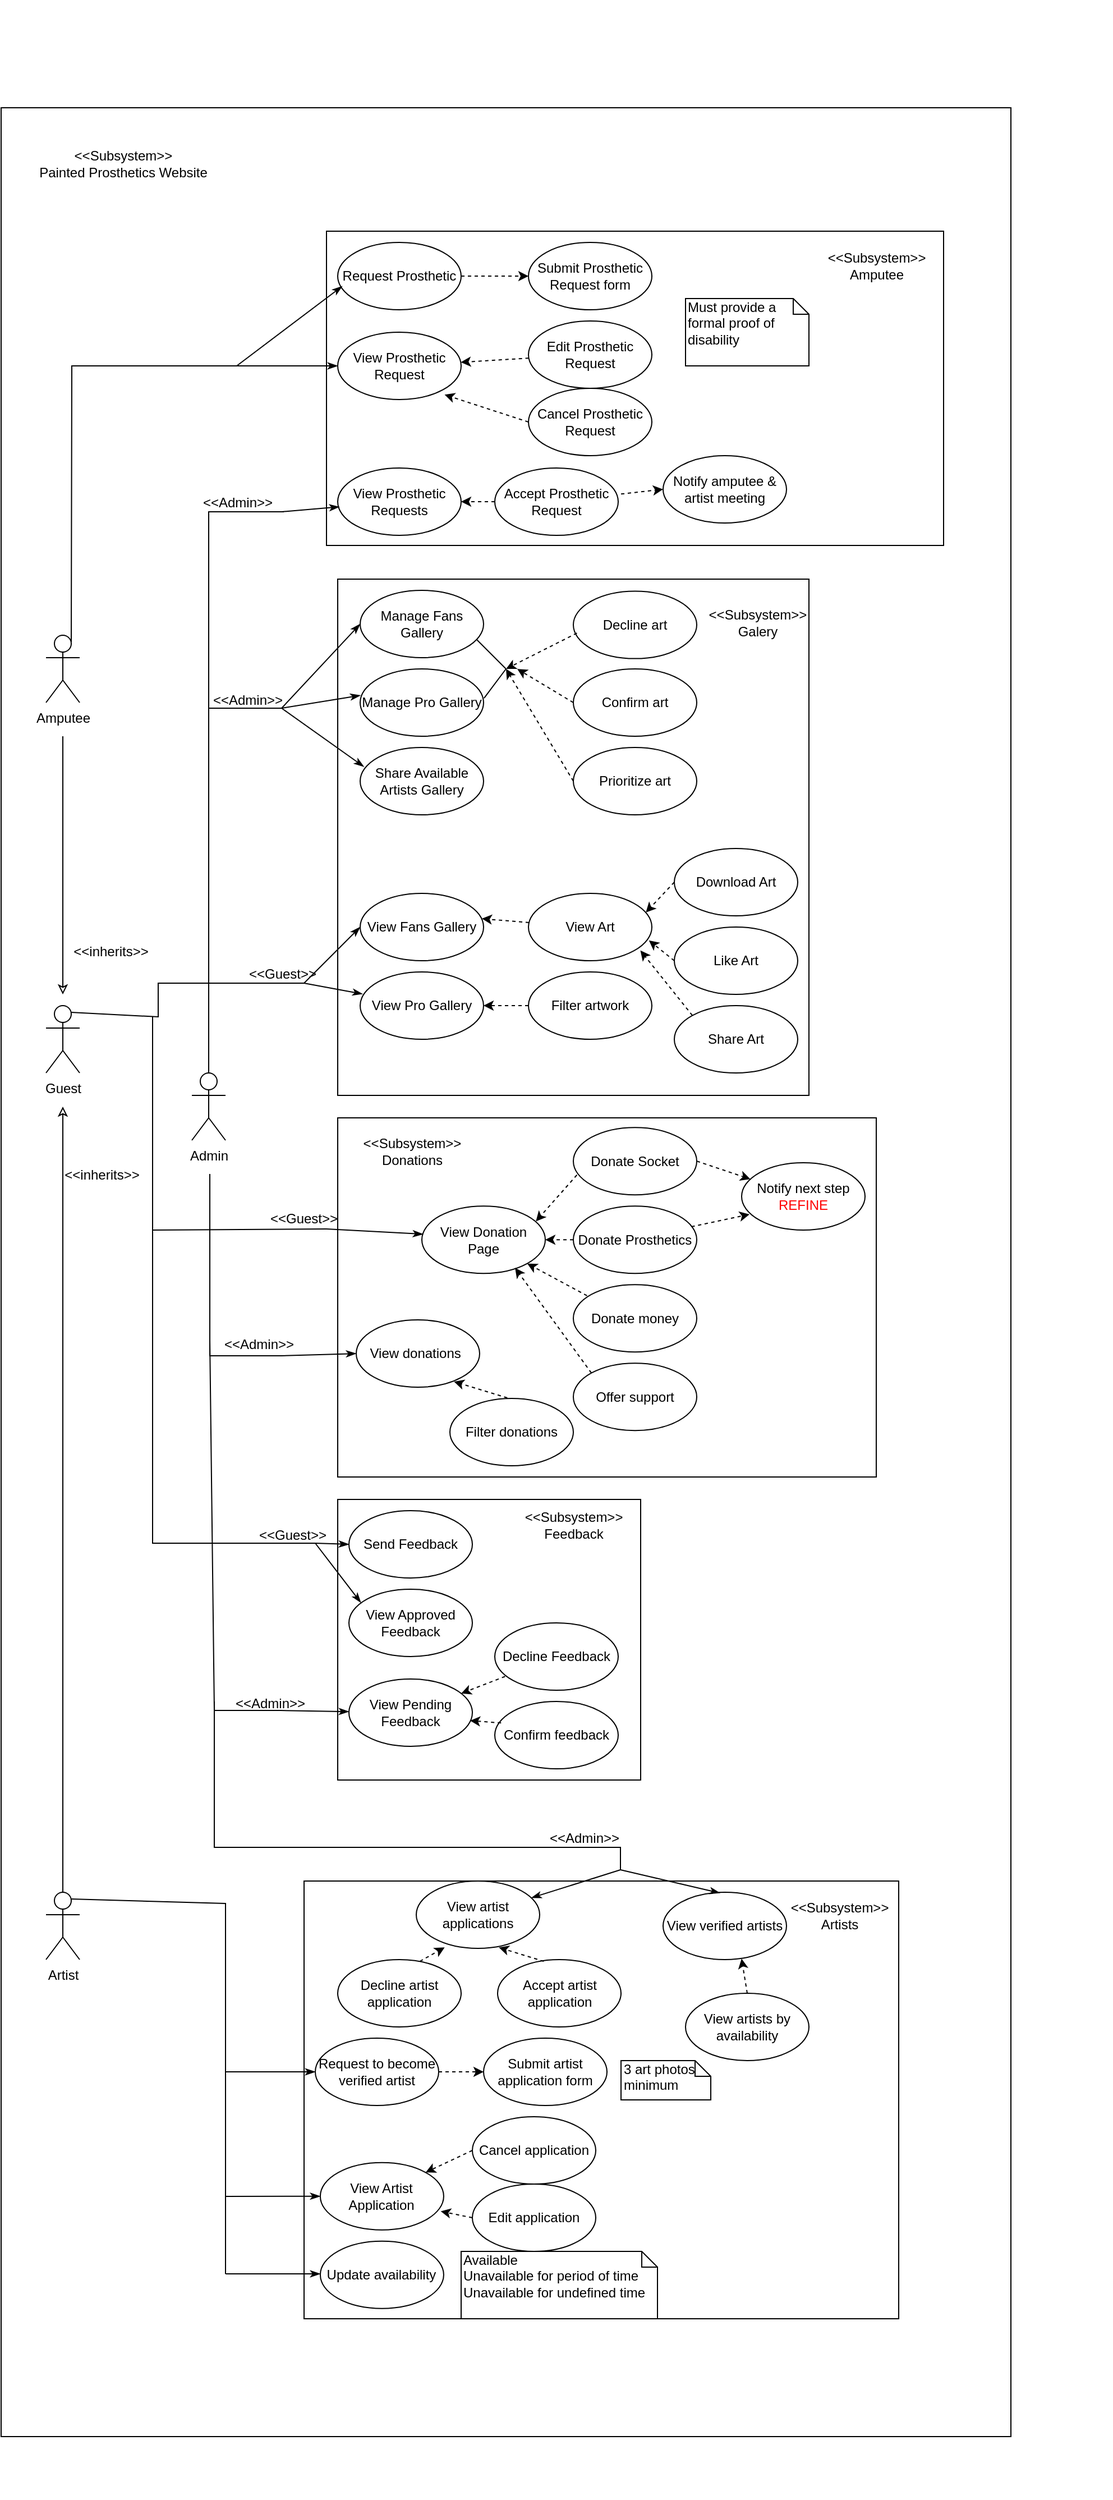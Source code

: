 <mxfile version="13.1.13" type="google"><diagram id="iydTdV2Ye23tKPD8kiAo" name="Page-1"><mxGraphModel dx="2747" dy="2188" grid="1" gridSize="10" guides="1" tooltips="1" connect="1" arrows="1" fold="1" page="1" pageScale="1" pageWidth="827" pageHeight="1169" math="0" shadow="0"><root><mxCell id="0"/><mxCell id="1" parent="0"/><mxCell id="GxL293YLnttaI05ZmAy4-90" value="" style="group" vertex="1" connectable="0" parent="1"><mxGeometry x="-500" y="-195" width="990" height="2170" as="geometry"/></mxCell><mxCell id="GxL293YLnttaI05ZmAy4-91" value="" style="rounded=0;whiteSpace=wrap;html=1;" vertex="1" parent="GxL293YLnttaI05ZmAy4-90"><mxGeometry y="40" width="900" height="2075" as="geometry"/></mxCell><mxCell id="GxL293YLnttaI05ZmAy4-92" value="&amp;lt;&amp;lt;Subsystem&amp;gt;&amp;gt;&lt;br&gt;Painted Prosthetics Website" style="text;html=1;strokeColor=none;fillColor=none;align=center;verticalAlign=middle;whiteSpace=wrap;rounded=0;" vertex="1" parent="GxL293YLnttaI05ZmAy4-90"><mxGeometry x="26.757" y="-55.005" width="164.108" height="290.625" as="geometry"/></mxCell><mxCell id="ExlXCtfav5HWWIWh_xni-192" value="Guest" style="shape=umlActor;verticalLabelPosition=bottom;labelBackgroundColor=#ffffff;verticalAlign=top;html=1;outlineConnect=0;" parent="GxL293YLnttaI05ZmAy4-90" vertex="1"><mxGeometry x="40" y="840" width="30" height="60" as="geometry"/></mxCell><mxCell id="ExlXCtfav5HWWIWh_xni-244" value="" style="group" parent="GxL293YLnttaI05ZmAy4-90" vertex="1" connectable="0"><mxGeometry x="290" y="150" width="610" height="330" as="geometry"/></mxCell><mxCell id="ExlXCtfav5HWWIWh_xni-245" value="" style="rounded=0;whiteSpace=wrap;html=1;" parent="ExlXCtfav5HWWIWh_xni-244" vertex="1"><mxGeometry width="550" height="280" as="geometry"/></mxCell><mxCell id="ExlXCtfav5HWWIWh_xni-246" value="&amp;lt;&amp;lt;Subsystem&amp;gt;&amp;gt;&lt;br&gt;Amputee" style="text;html=1;strokeColor=none;fillColor=none;align=center;verticalAlign=middle;whiteSpace=wrap;rounded=0;" parent="ExlXCtfav5HWWIWh_xni-244" vertex="1"><mxGeometry x="460" y="17.997" width="61.333" height="26.786" as="geometry"/></mxCell><mxCell id="GxL293YLnttaI05ZmAy4-26" value="Request Prosthetic" style="ellipse;whiteSpace=wrap;html=1;" vertex="1" parent="ExlXCtfav5HWWIWh_xni-244"><mxGeometry x="10.0" y="10" width="110" height="60" as="geometry"/></mxCell><mxCell id="GxL293YLnttaI05ZmAy4-27" value="Submit Prosthetic Request form" style="ellipse;whiteSpace=wrap;html=1;" vertex="1" parent="ExlXCtfav5HWWIWh_xni-244"><mxGeometry x="180" y="10" width="110" height="60" as="geometry"/></mxCell><mxCell id="GxL293YLnttaI05ZmAy4-29" value="Must provide a formal proof of disability" style="shape=note;whiteSpace=wrap;html=1;size=14;verticalAlign=top;align=left;spacingTop=-6;" vertex="1" parent="ExlXCtfav5HWWIWh_xni-244"><mxGeometry x="320" y="60" width="110" height="60" as="geometry"/></mxCell><mxCell id="GxL293YLnttaI05ZmAy4-30" value="Cancel Prosthetic Request" style="ellipse;whiteSpace=wrap;html=1;" vertex="1" parent="ExlXCtfav5HWWIWh_xni-244"><mxGeometry x="180" y="140" width="110" height="60" as="geometry"/></mxCell><mxCell id="GxL293YLnttaI05ZmAy4-31" value="Edit Prosthetic Request" style="ellipse;whiteSpace=wrap;html=1;" vertex="1" parent="ExlXCtfav5HWWIWh_xni-244"><mxGeometry x="180" y="80" width="110" height="60" as="geometry"/></mxCell><mxCell id="GxL293YLnttaI05ZmAy4-32" value="View Prosthetic Request" style="ellipse;whiteSpace=wrap;html=1;" vertex="1" parent="ExlXCtfav5HWWIWh_xni-244"><mxGeometry x="10" y="90" width="110" height="60" as="geometry"/></mxCell><mxCell id="GxL293YLnttaI05ZmAy4-49" value="View Prosthetic Requests" style="ellipse;whiteSpace=wrap;html=1;" vertex="1" parent="ExlXCtfav5HWWIWh_xni-244"><mxGeometry x="10" y="211" width="110" height="60" as="geometry"/></mxCell><mxCell id="GxL293YLnttaI05ZmAy4-44" value="Accept Prosthetic Request" style="ellipse;whiteSpace=wrap;html=1;" vertex="1" parent="ExlXCtfav5HWWIWh_xni-244"><mxGeometry x="150" y="211.0" width="110" height="60" as="geometry"/></mxCell><mxCell id="GxL293YLnttaI05ZmAy4-241" value="" style="endArrow=classic;html=1;dashed=1;entryX=0;entryY=0.5;entryDx=0;entryDy=0;exitX=1;exitY=0.5;exitDx=0;exitDy=0;" edge="1" parent="ExlXCtfav5HWWIWh_xni-244" source="GxL293YLnttaI05ZmAy4-26" target="GxL293YLnttaI05ZmAy4-27"><mxGeometry width="50" height="50" relative="1" as="geometry"><mxPoint x="-266.034" y="-391.005" as="sourcePoint"/><mxPoint x="-267.077" y="-360.996" as="targetPoint"/></mxGeometry></mxCell><mxCell id="GxL293YLnttaI05ZmAy4-245" value="" style="endArrow=classic;html=1;dashed=1;" edge="1" parent="ExlXCtfav5HWWIWh_xni-244" source="GxL293YLnttaI05ZmAy4-31" target="GxL293YLnttaI05ZmAy4-32"><mxGeometry width="50" height="50" relative="1" as="geometry"><mxPoint x="211.737" y="60.004" as="sourcePoint"/><mxPoint x="173.361" y="104.661" as="targetPoint"/></mxGeometry></mxCell><mxCell id="GxL293YLnttaI05ZmAy4-246" value="" style="endArrow=classic;html=1;dashed=1;entryX=0.866;entryY=0.928;entryDx=0;entryDy=0;entryPerimeter=0;exitX=0;exitY=0.5;exitDx=0;exitDy=0;" edge="1" parent="ExlXCtfav5HWWIWh_xni-244" source="GxL293YLnttaI05ZmAy4-30" target="GxL293YLnttaI05ZmAy4-32"><mxGeometry width="50" height="50" relative="1" as="geometry"><mxPoint x="190.267" y="122.95" as="sourcePoint"/><mxPoint x="129.703" y="126.887" as="targetPoint"/></mxGeometry></mxCell><mxCell id="GxL293YLnttaI05ZmAy4-249" value="" style="endArrow=classic;html=1;dashed=1;entryX=1;entryY=0.5;entryDx=0;entryDy=0;exitX=0;exitY=0.5;exitDx=0;exitDy=0;" edge="1" parent="ExlXCtfav5HWWIWh_xni-244" source="GxL293YLnttaI05ZmAy4-44" target="GxL293YLnttaI05ZmAy4-49"><mxGeometry width="50" height="50" relative="1" as="geometry"><mxPoint x="160.287" y="212.95" as="sourcePoint"/><mxPoint x="99.723" y="216.887" as="targetPoint"/></mxGeometry></mxCell><mxCell id="GxL293YLnttaI05ZmAy4-294" value="" style="endArrow=classic;html=1;dashed=1;exitX=1.023;exitY=0.386;exitDx=0;exitDy=0;exitPerimeter=0;entryX=0;entryY=0.5;entryDx=0;entryDy=0;" edge="1" parent="ExlXCtfav5HWWIWh_xni-244" source="GxL293YLnttaI05ZmAy4-44" target="GxL293YLnttaI05ZmAy4-295"><mxGeometry width="50" height="50" relative="1" as="geometry"><mxPoint x="190.0" y="180" as="sourcePoint"/><mxPoint x="115.26" y="155.68" as="targetPoint"/></mxGeometry></mxCell><mxCell id="GxL293YLnttaI05ZmAy4-295" value="Notify amputee &amp;amp; artist meeting" style="ellipse;whiteSpace=wrap;html=1;" vertex="1" parent="ExlXCtfav5HWWIWh_xni-244"><mxGeometry x="300" y="200.0" width="110" height="60" as="geometry"/></mxCell><mxCell id="ExlXCtfav5HWWIWh_xni-277" value="" style="group" parent="GxL293YLnttaI05ZmAy4-90" vertex="1" connectable="0"><mxGeometry x="300" y="940" width="610" height="350" as="geometry"/></mxCell><mxCell id="ExlXCtfav5HWWIWh_xni-278" value="" style="rounded=0;whiteSpace=wrap;html=1;" parent="ExlXCtfav5HWWIWh_xni-277" vertex="1"><mxGeometry width="480" height="320" as="geometry"/></mxCell><mxCell id="ExlXCtfav5HWWIWh_xni-279" value="&amp;lt;&amp;lt;Subsystem&amp;gt;&amp;gt;&lt;br&gt;Donations" style="text;html=1;strokeColor=none;fillColor=none;align=center;verticalAlign=middle;whiteSpace=wrap;rounded=0;" parent="ExlXCtfav5HWWIWh_xni-277" vertex="1"><mxGeometry x="16.486" y="8.571" width="101.117" height="42.857" as="geometry"/></mxCell><mxCell id="ExlXCtfav5HWWIWh_xni-265" value="View Donation Page" style="ellipse;whiteSpace=wrap;html=1;" parent="ExlXCtfav5HWWIWh_xni-277" vertex="1"><mxGeometry x="75.0" y="78.57" width="110" height="60" as="geometry"/></mxCell><mxCell id="ExlXCtfav5HWWIWh_xni-266" value="Donate Socket" style="ellipse;whiteSpace=wrap;html=1;" parent="ExlXCtfav5HWWIWh_xni-277" vertex="1"><mxGeometry x="210" y="8.57" width="110" height="60" as="geometry"/></mxCell><mxCell id="ExlXCtfav5HWWIWh_xni-267" value="Donate Prosthetics" style="ellipse;whiteSpace=wrap;html=1;" parent="ExlXCtfav5HWWIWh_xni-277" vertex="1"><mxGeometry x="210" y="78.57" width="110" height="60" as="geometry"/></mxCell><mxCell id="ExlXCtfav5HWWIWh_xni-268" value="Donate money" style="ellipse;whiteSpace=wrap;html=1;" parent="ExlXCtfav5HWWIWh_xni-277" vertex="1"><mxGeometry x="210" y="148.57" width="110" height="60" as="geometry"/></mxCell><mxCell id="ExlXCtfav5HWWIWh_xni-269" value="Offer support" style="ellipse;whiteSpace=wrap;html=1;" parent="ExlXCtfav5HWWIWh_xni-277" vertex="1"><mxGeometry x="210" y="218.57" width="110" height="60" as="geometry"/></mxCell><mxCell id="ExlXCtfav5HWWIWh_xni-270" value="View donations&amp;nbsp;" style="ellipse;whiteSpace=wrap;html=1;" parent="ExlXCtfav5HWWIWh_xni-277" vertex="1"><mxGeometry x="16.49" y="180" width="110" height="60" as="geometry"/></mxCell><mxCell id="ExlXCtfav5HWWIWh_xni-281" value="Filter donations" style="ellipse;whiteSpace=wrap;html=1;" parent="ExlXCtfav5HWWIWh_xni-277" vertex="1"><mxGeometry x="100.0" y="250" width="110" height="60" as="geometry"/></mxCell><mxCell id="ExlXCtfav5HWWIWh_xni-272" value="Notify next step&lt;br&gt;&lt;font color=&quot;#ff0000&quot;&gt;REFINE&lt;/font&gt;" style="ellipse;whiteSpace=wrap;html=1;" parent="ExlXCtfav5HWWIWh_xni-277" vertex="1"><mxGeometry x="360" y="40" width="110" height="60" as="geometry"/></mxCell><mxCell id="ExlXCtfav5HWWIWh_xni-282" style="edgeStyle=none;shape=flexArrow;rounded=0;orthogonalLoop=1;jettySize=auto;html=1;exitX=1;exitY=0.5;exitDx=0;exitDy=0;endArrow=classic;endFill=0;" parent="ExlXCtfav5HWWIWh_xni-277" source="ExlXCtfav5HWWIWh_xni-278" target="ExlXCtfav5HWWIWh_xni-278" edge="1"><mxGeometry relative="1" as="geometry"/></mxCell><mxCell id="GxL293YLnttaI05ZmAy4-278" value="" style="endArrow=classic;html=1;dashed=1;exitX=1;exitY=0.5;exitDx=0;exitDy=0;" edge="1" parent="ExlXCtfav5HWWIWh_xni-277" source="ExlXCtfav5HWWIWh_xni-266" target="ExlXCtfav5HWWIWh_xni-272"><mxGeometry width="50" height="50" relative="1" as="geometry"><mxPoint x="310.0" y="-130" as="sourcePoint"/><mxPoint x="287.36" y="-148.12" as="targetPoint"/></mxGeometry></mxCell><mxCell id="GxL293YLnttaI05ZmAy4-280" value="" style="endArrow=classic;html=1;dashed=1;exitX=0.957;exitY=0.308;exitDx=0;exitDy=0;exitPerimeter=0;entryX=0.064;entryY=0.767;entryDx=0;entryDy=0;entryPerimeter=0;" edge="1" parent="ExlXCtfav5HWWIWh_xni-277" source="ExlXCtfav5HWWIWh_xni-267" target="ExlXCtfav5HWWIWh_xni-272"><mxGeometry width="50" height="50" relative="1" as="geometry"><mxPoint x="330.0" y="48.57" as="sourcePoint"/><mxPoint x="377.883" y="64.524" as="targetPoint"/></mxGeometry></mxCell><mxCell id="GxL293YLnttaI05ZmAy4-281" value="" style="endArrow=classic;html=1;dashed=1;entryX=1;entryY=1;entryDx=0;entryDy=0;exitX=0.111;exitY=0.165;exitDx=0;exitDy=0;exitPerimeter=0;" edge="1" parent="ExlXCtfav5HWWIWh_xni-277" source="ExlXCtfav5HWWIWh_xni-268" target="ExlXCtfav5HWWIWh_xni-265"><mxGeometry width="50" height="50" relative="1" as="geometry"><mxPoint x="325.27" y="107.05" as="sourcePoint"/><mxPoint x="377.04" y="96.02" as="targetPoint"/></mxGeometry></mxCell><mxCell id="GxL293YLnttaI05ZmAy4-282" value="" style="endArrow=classic;html=1;dashed=1;exitX=0;exitY=0.5;exitDx=0;exitDy=0;" edge="1" parent="ExlXCtfav5HWWIWh_xni-277" source="ExlXCtfav5HWWIWh_xni-267" target="ExlXCtfav5HWWIWh_xni-265"><mxGeometry width="50" height="50" relative="1" as="geometry"><mxPoint x="232.21" y="168.47" as="sourcePoint"/><mxPoint x="178.932" y="139.761" as="targetPoint"/></mxGeometry></mxCell><mxCell id="GxL293YLnttaI05ZmAy4-283" value="" style="endArrow=classic;html=1;dashed=1;exitX=0.029;exitY=0.705;exitDx=0;exitDy=0;exitPerimeter=0;entryX=0.924;entryY=0.228;entryDx=0;entryDy=0;entryPerimeter=0;" edge="1" parent="ExlXCtfav5HWWIWh_xni-277" source="ExlXCtfav5HWWIWh_xni-266" target="ExlXCtfav5HWWIWh_xni-265"><mxGeometry width="50" height="50" relative="1" as="geometry"><mxPoint x="220.0" y="118.57" as="sourcePoint"/><mxPoint x="195.0" y="118.57" as="targetPoint"/></mxGeometry></mxCell><mxCell id="GxL293YLnttaI05ZmAy4-284" value="" style="endArrow=classic;html=1;dashed=1;entryX=0.792;entryY=0.917;entryDx=0;entryDy=0;exitX=0.465;exitY=-0.009;exitDx=0;exitDy=0;exitPerimeter=0;entryPerimeter=0;" edge="1" parent="ExlXCtfav5HWWIWh_xni-277" source="ExlXCtfav5HWWIWh_xni-281" target="ExlXCtfav5HWWIWh_xni-270"><mxGeometry width="50" height="50" relative="1" as="geometry"><mxPoint x="232.21" y="168.47" as="sourcePoint"/><mxPoint x="178.932" y="139.761" as="targetPoint"/></mxGeometry></mxCell><mxCell id="GxL293YLnttaI05ZmAy4-285" value="" style="endArrow=classic;html=1;dashed=1;entryX=0.755;entryY=0.918;entryDx=0;entryDy=0;exitX=0;exitY=0;exitDx=0;exitDy=0;entryPerimeter=0;" edge="1" parent="ExlXCtfav5HWWIWh_xni-277" source="ExlXCtfav5HWWIWh_xni-269" target="ExlXCtfav5HWWIWh_xni-265"><mxGeometry width="50" height="50" relative="1" as="geometry"><mxPoint x="161.15" y="259.46" as="sourcePoint"/><mxPoint x="113.61" y="245.02" as="targetPoint"/></mxGeometry></mxCell><mxCell id="GxL293YLnttaI05ZmAy4-50" value="" style="group" vertex="1" connectable="0" parent="GxL293YLnttaI05ZmAy4-90"><mxGeometry x="300" y="1280" width="440" height="250" as="geometry"/></mxCell><mxCell id="GxL293YLnttaI05ZmAy4-51" value="" style="rounded=0;whiteSpace=wrap;html=1;" vertex="1" parent="GxL293YLnttaI05ZmAy4-50"><mxGeometry width="270" height="250" as="geometry"/></mxCell><mxCell id="GxL293YLnttaI05ZmAy4-52" value="&amp;lt;&amp;lt;Subsystem&amp;gt;&amp;gt;&lt;br&gt;Feedback" style="text;html=1;strokeColor=none;fillColor=none;align=center;verticalAlign=middle;whiteSpace=wrap;rounded=0;" vertex="1" parent="GxL293YLnttaI05ZmAy4-50"><mxGeometry x="180" y="9.997" width="61.333" height="26.786" as="geometry"/></mxCell><mxCell id="GxL293YLnttaI05ZmAy4-42" value="Confirm feedback" style="ellipse;whiteSpace=wrap;html=1;" vertex="1" parent="GxL293YLnttaI05ZmAy4-50"><mxGeometry x="140" y="180" width="110" height="60" as="geometry"/></mxCell><mxCell id="GxL293YLnttaI05ZmAy4-43" value="Decline Feedback" style="ellipse;whiteSpace=wrap;html=1;" vertex="1" parent="GxL293YLnttaI05ZmAy4-50"><mxGeometry x="140" y="110" width="110" height="60" as="geometry"/></mxCell><mxCell id="GxL293YLnttaI05ZmAy4-53" value="View Pending Feedback" style="ellipse;whiteSpace=wrap;html=1;" vertex="1" parent="GxL293YLnttaI05ZmAy4-50"><mxGeometry x="10" y="160" width="110" height="60" as="geometry"/></mxCell><mxCell id="GxL293YLnttaI05ZmAy4-54" value="Send Feedback" style="ellipse;whiteSpace=wrap;html=1;" vertex="1" parent="GxL293YLnttaI05ZmAy4-50"><mxGeometry x="10" y="10" width="110" height="60" as="geometry"/></mxCell><mxCell id="GxL293YLnttaI05ZmAy4-55" value="View Approved Feedback" style="ellipse;whiteSpace=wrap;html=1;" vertex="1" parent="GxL293YLnttaI05ZmAy4-50"><mxGeometry x="10" y="80" width="110" height="60" as="geometry"/></mxCell><mxCell id="GxL293YLnttaI05ZmAy4-286" value="" style="endArrow=classic;html=1;dashed=1;exitX=0.083;exitY=0.796;exitDx=0;exitDy=0;exitPerimeter=0;" edge="1" parent="GxL293YLnttaI05ZmAy4-50" source="GxL293YLnttaI05ZmAy4-43" target="GxL293YLnttaI05ZmAy4-53"><mxGeometry width="50" height="50" relative="1" as="geometry"><mxPoint x="236.068" y="-102.621" as="sourcePoint"/><mxPoint x="168.05" y="-196.35" as="targetPoint"/></mxGeometry></mxCell><mxCell id="GxL293YLnttaI05ZmAy4-287" value="" style="endArrow=classic;html=1;dashed=1;exitX=0.051;exitY=0.319;exitDx=0;exitDy=0;exitPerimeter=0;entryX=0.982;entryY=0.618;entryDx=0;entryDy=0;entryPerimeter=0;" edge="1" parent="GxL293YLnttaI05ZmAy4-50" source="GxL293YLnttaI05ZmAy4-42" target="GxL293YLnttaI05ZmAy4-53"><mxGeometry width="50" height="50" relative="1" as="geometry"><mxPoint x="159.13" y="167.76" as="sourcePoint"/><mxPoint x="120.122" y="182.846" as="targetPoint"/></mxGeometry></mxCell><mxCell id="GxL293YLnttaI05ZmAy4-56" value="" style="group" vertex="1" connectable="0" parent="GxL293YLnttaI05ZmAy4-90"><mxGeometry x="300" y="460" width="620" height="460" as="geometry"/></mxCell><mxCell id="GxL293YLnttaI05ZmAy4-57" value="" style="rounded=0;whiteSpace=wrap;html=1;" vertex="1" parent="GxL293YLnttaI05ZmAy4-56"><mxGeometry width="420" height="460" as="geometry"/></mxCell><mxCell id="ExlXCtfav5HWWIWh_xni-259" value="&amp;lt;&amp;lt;Subsystem&amp;gt;&amp;gt;&lt;br&gt;Galery" style="text;html=1;strokeColor=none;fillColor=none;align=center;verticalAlign=middle;whiteSpace=wrap;rounded=0;" parent="GxL293YLnttaI05ZmAy4-56" vertex="1"><mxGeometry x="329.085" y="8.396" width="90.916" height="61.607" as="geometry"/></mxCell><mxCell id="GxL293YLnttaI05ZmAy4-47" value="Manage Fans Gallery" style="ellipse;whiteSpace=wrap;html=1;" vertex="1" parent="GxL293YLnttaI05ZmAy4-56"><mxGeometry x="20" y="10" width="110" height="60" as="geometry"/></mxCell><mxCell id="GxL293YLnttaI05ZmAy4-48" value="Manage Pro Gallery" style="ellipse;whiteSpace=wrap;html=1;" vertex="1" parent="GxL293YLnttaI05ZmAy4-56"><mxGeometry x="20" y="80" width="110" height="60" as="geometry"/></mxCell><mxCell id="GxL293YLnttaI05ZmAy4-11" value="Share Available Artists Gallery" style="ellipse;whiteSpace=wrap;html=1;" vertex="1" parent="GxL293YLnttaI05ZmAy4-56"><mxGeometry x="20" y="150" width="110" height="60" as="geometry"/></mxCell><mxCell id="GxL293YLnttaI05ZmAy4-41" value="Confirm art" style="ellipse;whiteSpace=wrap;html=1;" vertex="1" parent="GxL293YLnttaI05ZmAy4-56"><mxGeometry x="210" y="80" width="110" height="60" as="geometry"/></mxCell><mxCell id="GxL293YLnttaI05ZmAy4-45" value="Decline art" style="ellipse;whiteSpace=wrap;html=1;" vertex="1" parent="GxL293YLnttaI05ZmAy4-56"><mxGeometry x="210" y="10.8" width="110" height="60" as="geometry"/></mxCell><mxCell id="GxL293YLnttaI05ZmAy4-10" value="Download Art" style="ellipse;whiteSpace=wrap;html=1;" vertex="1" parent="GxL293YLnttaI05ZmAy4-56"><mxGeometry x="300" y="240" width="110" height="60" as="geometry"/></mxCell><mxCell id="GxL293YLnttaI05ZmAy4-8" value="Like Art" style="ellipse;whiteSpace=wrap;html=1;" vertex="1" parent="GxL293YLnttaI05ZmAy4-56"><mxGeometry x="300" y="310" width="110" height="60" as="geometry"/></mxCell><mxCell id="GxL293YLnttaI05ZmAy4-9" value="Share Art" style="ellipse;whiteSpace=wrap;html=1;" vertex="1" parent="GxL293YLnttaI05ZmAy4-56"><mxGeometry x="300" y="380" width="110" height="60" as="geometry"/></mxCell><mxCell id="GxL293YLnttaI05ZmAy4-7" value="View Art" style="ellipse;whiteSpace=wrap;html=1;" vertex="1" parent="GxL293YLnttaI05ZmAy4-56"><mxGeometry x="170" y="280" width="110" height="60" as="geometry"/></mxCell><mxCell id="GxL293YLnttaI05ZmAy4-6" value="Filter artwork" style="ellipse;whiteSpace=wrap;html=1;" vertex="1" parent="GxL293YLnttaI05ZmAy4-56"><mxGeometry x="170" y="350" width="110" height="60" as="geometry"/></mxCell><mxCell id="GxL293YLnttaI05ZmAy4-5" value="View Pro Gallery" style="ellipse;whiteSpace=wrap;html=1;" vertex="1" parent="GxL293YLnttaI05ZmAy4-56"><mxGeometry x="20" y="350" width="110" height="60" as="geometry"/></mxCell><mxCell id="GxL293YLnttaI05ZmAy4-1" value="View Fans Gallery" style="ellipse;whiteSpace=wrap;html=1;" vertex="1" parent="GxL293YLnttaI05ZmAy4-56"><mxGeometry x="20" y="280" width="110" height="60" as="geometry"/></mxCell><mxCell id="GxL293YLnttaI05ZmAy4-59" value="Prioritize art" style="ellipse;whiteSpace=wrap;html=1;" vertex="1" parent="GxL293YLnttaI05ZmAy4-56"><mxGeometry x="210" y="150" width="110" height="60" as="geometry"/></mxCell><mxCell id="GxL293YLnttaI05ZmAy4-252" value="" style="endArrow=none;html=1;strokeColor=#000000;exitX=1.004;exitY=0.434;exitDx=0;exitDy=0;exitPerimeter=0;" edge="1" parent="GxL293YLnttaI05ZmAy4-56" source="GxL293YLnttaI05ZmAy4-48"><mxGeometry width="50" height="50" relative="1" as="geometry"><mxPoint x="140" y="160" as="sourcePoint"/><mxPoint x="150" y="80" as="targetPoint"/></mxGeometry></mxCell><mxCell id="GxL293YLnttaI05ZmAy4-255" value="" style="endArrow=classic;html=1;dashed=1;exitX=0;exitY=0.5;exitDx=0;exitDy=0;" edge="1" parent="GxL293YLnttaI05ZmAy4-56"><mxGeometry width="50" height="50" relative="1" as="geometry"><mxPoint x="210.0" y="180" as="sourcePoint"/><mxPoint x="150" y="80" as="targetPoint"/></mxGeometry></mxCell><mxCell id="GxL293YLnttaI05ZmAy4-266" value="" style="endArrow=classic;html=1;dashed=1;entryX=0.986;entryY=0.376;entryDx=0;entryDy=0;entryPerimeter=0;" edge="1" parent="GxL293YLnttaI05ZmAy4-56" source="GxL293YLnttaI05ZmAy4-7" target="GxL293YLnttaI05ZmAy4-1"><mxGeometry width="50" height="50" relative="1" as="geometry"><mxPoint x="220.0" y="270" as="sourcePoint"/><mxPoint x="160.0" y="170" as="targetPoint"/></mxGeometry></mxCell><mxCell id="GxL293YLnttaI05ZmAy4-271" value="" style="endArrow=classic;html=1;dashed=1;entryX=1;entryY=0.5;entryDx=0;entryDy=0;exitX=0;exitY=0.5;exitDx=0;exitDy=0;" edge="1" parent="GxL293YLnttaI05ZmAy4-56" source="GxL293YLnttaI05ZmAy4-6" target="GxL293YLnttaI05ZmAy4-5"><mxGeometry width="50" height="50" relative="1" as="geometry"><mxPoint x="180.472" y="316.077" as="sourcePoint"/><mxPoint x="138.46" y="312.56" as="targetPoint"/></mxGeometry></mxCell><mxCell id="GxL293YLnttaI05ZmAy4-273" value="" style="endArrow=classic;html=1;dashed=1;entryX=0.976;entryY=0.698;entryDx=0;entryDy=0;entryPerimeter=0;exitX=0;exitY=0.5;exitDx=0;exitDy=0;" edge="1" parent="GxL293YLnttaI05ZmAy4-56" source="GxL293YLnttaI05ZmAy4-8" target="GxL293YLnttaI05ZmAy4-7"><mxGeometry width="50" height="50" relative="1" as="geometry"><mxPoint x="180.472" y="316.077" as="sourcePoint"/><mxPoint x="138.46" y="312.56" as="targetPoint"/></mxGeometry></mxCell><mxCell id="GxL293YLnttaI05ZmAy4-275" value="" style="endArrow=classic;html=1;dashed=1;entryX=0.951;entryY=0.284;entryDx=0;entryDy=0;entryPerimeter=0;exitX=0;exitY=0.5;exitDx=0;exitDy=0;" edge="1" parent="GxL293YLnttaI05ZmAy4-56" source="GxL293YLnttaI05ZmAy4-10" target="GxL293YLnttaI05ZmAy4-7"><mxGeometry width="50" height="50" relative="1" as="geometry"><mxPoint x="310.0" y="350" as="sourcePoint"/><mxPoint x="287.36" y="331.88" as="targetPoint"/></mxGeometry></mxCell><mxCell id="GxL293YLnttaI05ZmAy4-279" value="" style="endArrow=classic;html=1;dashed=1;exitX=0;exitY=0;exitDx=0;exitDy=0;entryX=0.907;entryY=0.848;entryDx=0;entryDy=0;entryPerimeter=0;" edge="1" parent="GxL293YLnttaI05ZmAy4-56" source="GxL293YLnttaI05ZmAy4-9" target="GxL293YLnttaI05ZmAy4-7"><mxGeometry width="50" height="50" relative="1" as="geometry"><mxPoint x="330.0" y="528.57" as="sourcePoint"/><mxPoint x="377.883" y="544.524" as="targetPoint"/></mxGeometry></mxCell><mxCell id="GxL293YLnttaI05ZmAy4-62" value="Artist" style="shape=umlActor;verticalLabelPosition=bottom;labelBackgroundColor=#ffffff;verticalAlign=top;html=1;outlineConnect=0;" vertex="1" parent="GxL293YLnttaI05ZmAy4-90"><mxGeometry x="40" y="1630" width="30" height="60" as="geometry"/></mxCell><mxCell id="GxL293YLnttaI05ZmAy4-63" value="Amputee" style="shape=umlActor;verticalLabelPosition=bottom;labelBackgroundColor=#ffffff;verticalAlign=top;html=1;outlineConnect=0;" vertex="1" parent="GxL293YLnttaI05ZmAy4-90"><mxGeometry x="40" y="510" width="30" height="60" as="geometry"/></mxCell><mxCell id="GxL293YLnttaI05ZmAy4-64" value="Admin" style="shape=umlActor;verticalLabelPosition=bottom;labelBackgroundColor=#ffffff;verticalAlign=top;html=1;outlineConnect=0;" vertex="1" parent="GxL293YLnttaI05ZmAy4-90"><mxGeometry x="170" y="900" width="30" height="60" as="geometry"/></mxCell><mxCell id="GxL293YLnttaI05ZmAy4-85" value="" style="endArrow=classic;html=1;endFill=0;" edge="1" parent="GxL293YLnttaI05ZmAy4-90" source="GxL293YLnttaI05ZmAy4-62"><mxGeometry width="50" height="50" relative="1" as="geometry"><mxPoint x="55.361" y="940" as="sourcePoint"/><mxPoint x="55" y="930" as="targetPoint"/></mxGeometry></mxCell><mxCell id="GxL293YLnttaI05ZmAy4-86" value="&amp;lt;&amp;lt;inherits&amp;gt;&amp;gt;" style="text;html=1;strokeColor=none;fillColor=none;align=center;verticalAlign=middle;whiteSpace=wrap;rounded=0;" vertex="1" parent="GxL293YLnttaI05ZmAy4-90"><mxGeometry x="70" y="980" width="40.0" height="22.199" as="geometry"/></mxCell><mxCell id="GxL293YLnttaI05ZmAy4-87" value="" style="endArrow=classic;html=1;endFill=0;" edge="1" parent="GxL293YLnttaI05ZmAy4-90"><mxGeometry width="50" height="50" relative="1" as="geometry"><mxPoint x="55" y="600" as="sourcePoint"/><mxPoint x="55" y="830" as="targetPoint"/></mxGeometry></mxCell><mxCell id="GxL293YLnttaI05ZmAy4-75" value="&amp;lt;&amp;lt;inherits&amp;gt;&amp;gt;" style="text;html=1;strokeColor=none;fillColor=none;align=center;verticalAlign=middle;whiteSpace=wrap;rounded=0;" vertex="1" parent="GxL293YLnttaI05ZmAy4-90"><mxGeometry x="77.91" y="790" width="40.0" height="4.162" as="geometry"/></mxCell><mxCell id="GxL293YLnttaI05ZmAy4-97" value="" style="endArrow=classicThin;endFill=1;html=1;startArrow=none;startFill=0;" edge="1" parent="GxL293YLnttaI05ZmAy4-90"><mxGeometry width="160" relative="1" as="geometry"><mxPoint x="210" y="270" as="sourcePoint"/><mxPoint x="304" y="199" as="targetPoint"/></mxGeometry></mxCell><mxCell id="ExlXCtfav5HWWIWh_xni-247" value="" style="group" parent="GxL293YLnttaI05ZmAy4-90" vertex="1" connectable="0"><mxGeometry x="270" y="1620" width="680" height="390" as="geometry"/></mxCell><mxCell id="ExlXCtfav5HWWIWh_xni-248" value="" style="rounded=0;whiteSpace=wrap;html=1;" parent="ExlXCtfav5HWWIWh_xni-247" vertex="1"><mxGeometry width="530" height="390" as="geometry"/></mxCell><mxCell id="ExlXCtfav5HWWIWh_xni-249" value="&amp;lt;&amp;lt;Subsystem&amp;gt;&amp;gt;&lt;br&gt;Artists" style="text;html=1;strokeColor=none;fillColor=none;align=center;verticalAlign=middle;whiteSpace=wrap;rounded=0;" parent="ExlXCtfav5HWWIWh_xni-247" vertex="1"><mxGeometry x="449.999" y="10.004" width="54.703" height="41.518" as="geometry"/></mxCell><mxCell id="GxL293YLnttaI05ZmAy4-22" value="3 art photos minimum" style="shape=note;whiteSpace=wrap;html=1;size=14;verticalAlign=top;align=left;spacingTop=-6;" vertex="1" parent="ExlXCtfav5HWWIWh_xni-247"><mxGeometry x="282.5" y="160.0" width="80" height="35" as="geometry"/></mxCell><mxCell id="GxL293YLnttaI05ZmAy4-39" value="Decline artist application" style="ellipse;whiteSpace=wrap;html=1;" vertex="1" parent="ExlXCtfav5HWWIWh_xni-247"><mxGeometry x="30.0" y="70.0" width="110" height="60" as="geometry"/></mxCell><mxCell id="GxL293YLnttaI05ZmAy4-94" value="Cancel application" style="ellipse;whiteSpace=wrap;html=1;" vertex="1" parent="ExlXCtfav5HWWIWh_xni-247"><mxGeometry x="150.0" y="210.0" width="110" height="60" as="geometry"/></mxCell><mxCell id="GxL293YLnttaI05ZmAy4-96" value="Submit artist application form" style="ellipse;whiteSpace=wrap;html=1;" vertex="1" parent="ExlXCtfav5HWWIWh_xni-247"><mxGeometry x="160.0" y="140.0" width="110" height="60" as="geometry"/></mxCell><mxCell id="GxL293YLnttaI05ZmAy4-36" value="View artist applications" style="ellipse;whiteSpace=wrap;html=1;" vertex="1" parent="ExlXCtfav5HWWIWh_xni-247"><mxGeometry x="100.0" y="-9.082e-14" width="110" height="60" as="geometry"/></mxCell><mxCell id="GxL293YLnttaI05ZmAy4-38" value="Accept artist application" style="ellipse;whiteSpace=wrap;html=1;" vertex="1" parent="ExlXCtfav5HWWIWh_xni-247"><mxGeometry x="172.5" y="70.0" width="110" height="60" as="geometry"/></mxCell><mxCell id="GxL293YLnttaI05ZmAy4-37" value="View artists by availability" style="ellipse;whiteSpace=wrap;html=1;" vertex="1" parent="ExlXCtfav5HWWIWh_xni-247"><mxGeometry x="340.0" y="100.0" width="110" height="60" as="geometry"/></mxCell><mxCell id="GxL293YLnttaI05ZmAy4-35" value="View verified artists" style="ellipse;whiteSpace=wrap;html=1;" vertex="1" parent="ExlXCtfav5HWWIWh_xni-247"><mxGeometry x="320.0" y="10.0" width="110" height="60" as="geometry"/></mxCell><mxCell id="GxL293YLnttaI05ZmAy4-18" value="Edit application" style="ellipse;whiteSpace=wrap;html=1;" vertex="1" parent="ExlXCtfav5HWWIWh_xni-247"><mxGeometry x="150.0" y="270.0" width="110" height="60" as="geometry"/></mxCell><mxCell id="GxL293YLnttaI05ZmAy4-20" value="Available&lt;br&gt;Unavailable for period of time&lt;br&gt;Unavailable for undefined time" style="shape=note;whiteSpace=wrap;html=1;size=14;verticalAlign=top;align=left;spacingTop=-6;" vertex="1" parent="ExlXCtfav5HWWIWh_xni-247"><mxGeometry x="140.0" y="330.0" width="175" height="60" as="geometry"/></mxCell><mxCell id="GxL293YLnttaI05ZmAy4-95" value="Request to become verified artist" style="ellipse;whiteSpace=wrap;html=1;" vertex="1" parent="ExlXCtfav5HWWIWh_xni-247"><mxGeometry x="10.0" y="140.0" width="110" height="60" as="geometry"/></mxCell><mxCell id="GxL293YLnttaI05ZmAy4-16" value="Update availability" style="ellipse;whiteSpace=wrap;html=1;" vertex="1" parent="ExlXCtfav5HWWIWh_xni-247"><mxGeometry x="14.46" y="320.85" width="110" height="60" as="geometry"/></mxCell><mxCell id="GxL293YLnttaI05ZmAy4-21" value="View Artist Application" style="ellipse;whiteSpace=wrap;html=1;" vertex="1" parent="ExlXCtfav5HWWIWh_xni-247"><mxGeometry x="14.46" y="250.85" width="110" height="60" as="geometry"/></mxCell><mxCell id="GxL293YLnttaI05ZmAy4-288" value="" style="endArrow=classic;html=1;dashed=1;exitX=0.666;exitY=0.026;exitDx=0;exitDy=0;exitPerimeter=0;entryX=0.23;entryY=0.986;entryDx=0;entryDy=0;entryPerimeter=0;" edge="1" parent="ExlXCtfav5HWWIWh_xni-247" source="GxL293YLnttaI05ZmAy4-39" target="GxL293YLnttaI05ZmAy4-36"><mxGeometry width="50" height="50" relative="1" as="geometry"><mxPoint x="189.13" y="-172.24" as="sourcePoint"/><mxPoint x="150.122" y="-157.154" as="targetPoint"/></mxGeometry></mxCell><mxCell id="GxL293YLnttaI05ZmAy4-289" value="" style="endArrow=classic;html=1;dashed=1;exitX=0.374;exitY=0.026;exitDx=0;exitDy=0;exitPerimeter=0;entryX=0.669;entryY=0.986;entryDx=0;entryDy=0;entryPerimeter=0;" edge="1" parent="ExlXCtfav5HWWIWh_xni-247" source="GxL293YLnttaI05ZmAy4-38" target="GxL293YLnttaI05ZmAy4-36"><mxGeometry width="50" height="50" relative="1" as="geometry"><mxPoint x="113.26" y="81.56" as="sourcePoint"/><mxPoint x="135.3" y="69.16" as="targetPoint"/></mxGeometry></mxCell><mxCell id="GxL293YLnttaI05ZmAy4-290" value="" style="endArrow=classic;html=1;dashed=1;exitX=0.5;exitY=0;exitDx=0;exitDy=0;entryX=0.636;entryY=0.986;entryDx=0;entryDy=0;entryPerimeter=0;" edge="1" parent="ExlXCtfav5HWWIWh_xni-247" source="GxL293YLnttaI05ZmAy4-37" target="GxL293YLnttaI05ZmAy4-35"><mxGeometry width="50" height="50" relative="1" as="geometry"><mxPoint x="223.64" y="81.56" as="sourcePoint"/><mxPoint x="183.59" y="69.16" as="targetPoint"/></mxGeometry></mxCell><mxCell id="GxL293YLnttaI05ZmAy4-291" value="" style="endArrow=classic;html=1;dashed=1;exitX=1;exitY=0.5;exitDx=0;exitDy=0;entryX=0;entryY=0.5;entryDx=0;entryDy=0;" edge="1" parent="ExlXCtfav5HWWIWh_xni-247" source="GxL293YLnttaI05ZmAy4-95" target="GxL293YLnttaI05ZmAy4-96"><mxGeometry width="50" height="50" relative="1" as="geometry"><mxPoint x="113.26" y="81.56" as="sourcePoint"/><mxPoint x="135.3" y="69.16" as="targetPoint"/></mxGeometry></mxCell><mxCell id="GxL293YLnttaI05ZmAy4-292" value="" style="endArrow=classic;html=1;dashed=1;exitX=0;exitY=0.5;exitDx=0;exitDy=0;entryX=1;entryY=0;entryDx=0;entryDy=0;" edge="1" parent="ExlXCtfav5HWWIWh_xni-247" source="GxL293YLnttaI05ZmAy4-94" target="GxL293YLnttaI05ZmAy4-21"><mxGeometry width="50" height="50" relative="1" as="geometry"><mxPoint x="130" y="180" as="sourcePoint"/><mxPoint x="170.0" y="180" as="targetPoint"/></mxGeometry></mxCell><mxCell id="GxL293YLnttaI05ZmAy4-293" value="" style="endArrow=classic;html=1;dashed=1;exitX=0;exitY=0.5;exitDx=0;exitDy=0;entryX=0.976;entryY=0.724;entryDx=0;entryDy=0;entryPerimeter=0;" edge="1" parent="ExlXCtfav5HWWIWh_xni-247" source="GxL293YLnttaI05ZmAy4-18" target="GxL293YLnttaI05ZmAy4-21"><mxGeometry width="50" height="50" relative="1" as="geometry"><mxPoint x="160.0" y="250" as="sourcePoint"/><mxPoint x="118.392" y="269.659" as="targetPoint"/></mxGeometry></mxCell><mxCell id="GxL293YLnttaI05ZmAy4-105" value="" style="endArrow=none;html=1;exitX=0.75;exitY=0.1;exitDx=0;exitDy=0;exitPerimeter=0;rounded=0;" edge="1" parent="GxL293YLnttaI05ZmAy4-90" source="GxL293YLnttaI05ZmAy4-62"><mxGeometry width="50" height="50" relative="1" as="geometry"><mxPoint x="190" y="1710" as="sourcePoint"/><mxPoint x="200" y="1970" as="targetPoint"/><Array as="points"><mxPoint x="200" y="1640"/></Array></mxGeometry></mxCell><mxCell id="GxL293YLnttaI05ZmAy4-106" value="" style="endArrow=classicThin;endFill=1;html=1;startArrow=none;startFill=0;entryX=0;entryY=0.5;entryDx=0;entryDy=0;" edge="1" parent="GxL293YLnttaI05ZmAy4-90"><mxGeometry width="160" relative="1" as="geometry"><mxPoint x="200" y="1970" as="sourcePoint"/><mxPoint x="284.46" y="1970" as="targetPoint"/></mxGeometry></mxCell><mxCell id="GxL293YLnttaI05ZmAy4-107" value="" style="endArrow=classicThin;endFill=1;html=1;startArrow=none;startFill=0;entryX=0;entryY=0.5;entryDx=0;entryDy=0;" edge="1" parent="GxL293YLnttaI05ZmAy4-90" target="GxL293YLnttaI05ZmAy4-95"><mxGeometry width="160" relative="1" as="geometry"><mxPoint x="200" y="1790" as="sourcePoint"/><mxPoint x="290.0" y="1720.0" as="targetPoint"/></mxGeometry></mxCell><mxCell id="GxL293YLnttaI05ZmAy4-108" value="" style="endArrow=none;html=1;exitX=0.75;exitY=0.1;exitDx=0;exitDy=0;exitPerimeter=0;rounded=0;" edge="1" parent="GxL293YLnttaI05ZmAy4-90" source="GxL293YLnttaI05ZmAy4-63"><mxGeometry width="50" height="50" relative="1" as="geometry"><mxPoint x="77.91" y="320" as="sourcePoint"/><mxPoint x="210" y="270" as="targetPoint"/><Array as="points"><mxPoint x="63" y="270"/></Array></mxGeometry></mxCell><mxCell id="GxL293YLnttaI05ZmAy4-111" value="" style="endArrow=none;html=1;exitX=0.5;exitY=0;exitDx=0;exitDy=0;exitPerimeter=0;rounded=0;" edge="1" parent="GxL293YLnttaI05ZmAy4-90" source="GxL293YLnttaI05ZmAy4-64"><mxGeometry width="50" height="50" relative="1" as="geometry"><mxPoint x="130" y="646.0" as="sourcePoint"/><mxPoint x="250" y="575" as="targetPoint"/><Array as="points"><mxPoint x="185" y="575"/></Array></mxGeometry></mxCell><mxCell id="GxL293YLnttaI05ZmAy4-112" value="" style="endArrow=none;html=1;exitX=0.75;exitY=0.1;exitDx=0;exitDy=0;exitPerimeter=0;rounded=0;" edge="1" parent="GxL293YLnttaI05ZmAy4-90" source="ExlXCtfav5HWWIWh_xni-192"><mxGeometry width="50" height="50" relative="1" as="geometry"><mxPoint x="197.5" y="1320" as="sourcePoint"/><mxPoint x="270" y="820" as="targetPoint"/><Array as="points"><mxPoint x="140" y="850"/><mxPoint x="140" y="820"/></Array></mxGeometry></mxCell><mxCell id="GxL293YLnttaI05ZmAy4-114" value="" style="endArrow=none;html=1;strokeColor=#000000;rounded=0;" edge="1" parent="GxL293YLnttaI05ZmAy4-90"><mxGeometry width="50" height="50" relative="1" as="geometry"><mxPoint x="135" y="850" as="sourcePoint"/><mxPoint x="290" y="1039" as="targetPoint"/><Array as="points"><mxPoint x="135" y="1040"/></Array></mxGeometry></mxCell><mxCell id="GxL293YLnttaI05ZmAy4-115" value="" style="endArrow=none;html=1;rounded=0;" edge="1" parent="GxL293YLnttaI05ZmAy4-90"><mxGeometry width="50" height="50" relative="1" as="geometry"><mxPoint x="135" y="1030" as="sourcePoint"/><mxPoint x="280" y="1319" as="targetPoint"/><Array as="points"><mxPoint x="135" y="1319"/></Array></mxGeometry></mxCell><mxCell id="GxL293YLnttaI05ZmAy4-118" value="" style="endArrow=none;html=1;rounded=0;" edge="1" parent="GxL293YLnttaI05ZmAy4-90"><mxGeometry width="50" height="50" relative="1" as="geometry"><mxPoint x="185" y="576" as="sourcePoint"/><mxPoint x="252" y="400" as="targetPoint"/><Array as="points"><mxPoint x="185" y="400"/></Array></mxGeometry></mxCell><mxCell id="GxL293YLnttaI05ZmAy4-123" value="&amp;lt;&amp;lt;Admin&amp;gt;&amp;gt;" style="text;html=1;strokeColor=none;fillColor=none;align=center;verticalAlign=middle;whiteSpace=wrap;rounded=0;" vertex="1" parent="GxL293YLnttaI05ZmAy4-90"><mxGeometry x="200" y="565.84" width="40.0" height="4.162" as="geometry"/></mxCell><mxCell id="GxL293YLnttaI05ZmAy4-124" value="&amp;lt;&amp;lt;Admin&amp;gt;&amp;gt;" style="text;html=1;strokeColor=none;fillColor=none;align=center;verticalAlign=middle;whiteSpace=wrap;rounded=0;" vertex="1" parent="GxL293YLnttaI05ZmAy4-90"><mxGeometry x="190.86" y="390" width="40.0" height="4.162" as="geometry"/></mxCell><mxCell id="GxL293YLnttaI05ZmAy4-211" value="&amp;lt;&amp;lt;Guest&amp;gt;&amp;gt;" style="text;html=1;strokeColor=none;fillColor=none;align=center;verticalAlign=middle;whiteSpace=wrap;rounded=0;" vertex="1" parent="GxL293YLnttaI05ZmAy4-90"><mxGeometry x="230.86" y="810" width="40.0" height="4.162" as="geometry"/></mxCell><mxCell id="GxL293YLnttaI05ZmAy4-212" value="&amp;lt;&amp;lt;Guest&amp;gt;&amp;gt;" style="text;html=1;strokeColor=none;fillColor=none;align=center;verticalAlign=middle;whiteSpace=wrap;rounded=0;" vertex="1" parent="GxL293YLnttaI05ZmAy4-90"><mxGeometry x="250" y="1020" width="40" height="20" as="geometry"/></mxCell><mxCell id="GxL293YLnttaI05ZmAy4-213" value="&amp;lt;&amp;lt;Guest&amp;gt;&amp;gt;" style="text;html=1;strokeColor=none;fillColor=none;align=center;verticalAlign=middle;whiteSpace=wrap;rounded=0;" vertex="1" parent="GxL293YLnttaI05ZmAy4-90"><mxGeometry x="240" y="1310" width="40.0" height="4.162" as="geometry"/></mxCell><mxCell id="GxL293YLnttaI05ZmAy4-214" style="edgeStyle=none;rounded=0;orthogonalLoop=1;jettySize=auto;html=1;exitX=0.75;exitY=1;exitDx=0;exitDy=0;startArrow=none;startFill=0;endArrow=classicThin;endFill=1;" edge="1" parent="GxL293YLnttaI05ZmAy4-90" source="GxL293YLnttaI05ZmAy4-124" target="GxL293YLnttaI05ZmAy4-124"><mxGeometry relative="1" as="geometry"/></mxCell><mxCell id="GxL293YLnttaI05ZmAy4-217" value="" style="endArrow=none;html=1;rounded=0;" edge="1" parent="GxL293YLnttaI05ZmAy4-90"><mxGeometry width="50" height="50" relative="1" as="geometry"><mxPoint x="186" y="990" as="sourcePoint"/><mxPoint x="250" y="1152" as="targetPoint"/><Array as="points"><mxPoint x="186" y="1152"/></Array></mxGeometry></mxCell><mxCell id="GxL293YLnttaI05ZmAy4-218" value="" style="endArrow=none;html=1;strokeColor=#000000;rounded=0;" edge="1" parent="GxL293YLnttaI05ZmAy4-90"><mxGeometry width="50" height="50" relative="1" as="geometry"><mxPoint x="186" y="1138" as="sourcePoint"/><mxPoint x="250" y="1468" as="targetPoint"/><Array as="points"><mxPoint x="190" y="1468"/></Array></mxGeometry></mxCell><mxCell id="GxL293YLnttaI05ZmAy4-219" value="" style="endArrow=none;html=1;rounded=0;" edge="1" parent="GxL293YLnttaI05ZmAy4-90"><mxGeometry width="50" height="50" relative="1" as="geometry"><mxPoint x="190" y="1460" as="sourcePoint"/><mxPoint x="552" y="1610" as="targetPoint"/><Array as="points"><mxPoint x="190" y="1590"/><mxPoint x="552" y="1590"/></Array></mxGeometry></mxCell><mxCell id="GxL293YLnttaI05ZmAy4-222" value="&amp;lt;&amp;lt;Admin&amp;gt;&amp;gt;" style="text;html=1;strokeColor=none;fillColor=none;align=center;verticalAlign=middle;whiteSpace=wrap;rounded=0;" vertex="1" parent="GxL293YLnttaI05ZmAy4-90"><mxGeometry x="500" y="1580" width="40.0" height="4.162" as="geometry"/></mxCell><mxCell id="GxL293YLnttaI05ZmAy4-223" value="&amp;lt;&amp;lt;Admin&amp;gt;&amp;gt;" style="text;html=1;strokeColor=none;fillColor=none;align=center;verticalAlign=middle;whiteSpace=wrap;rounded=0;" vertex="1" parent="GxL293YLnttaI05ZmAy4-90"><mxGeometry x="220" y="1460" width="40.0" height="4.162" as="geometry"/></mxCell><mxCell id="GxL293YLnttaI05ZmAy4-224" value="&amp;lt;&amp;lt;Admin&amp;gt;&amp;gt;" style="text;html=1;strokeColor=none;fillColor=none;align=center;verticalAlign=middle;whiteSpace=wrap;rounded=0;" vertex="1" parent="GxL293YLnttaI05ZmAy4-90"><mxGeometry x="210" y="1140" width="40.0" height="4.162" as="geometry"/></mxCell><mxCell id="GxL293YLnttaI05ZmAy4-229" value="" style="endArrow=classicThin;endFill=1;html=1;startArrow=none;startFill=0;entryX=0;entryY=0.5;entryDx=0;entryDy=0;" edge="1" parent="GxL293YLnttaI05ZmAy4-90" target="GxL293YLnttaI05ZmAy4-54"><mxGeometry width="160" relative="1" as="geometry"><mxPoint x="280" y="1319" as="sourcePoint"/><mxPoint x="289.997" y="1341.052" as="targetPoint"/></mxGeometry></mxCell><mxCell id="GxL293YLnttaI05ZmAy4-231" value="" style="endArrow=classicThin;endFill=1;html=1;startArrow=none;startFill=0;entryX=0;entryY=0.5;entryDx=0;entryDy=0;" edge="1" parent="GxL293YLnttaI05ZmAy4-90" target="ExlXCtfav5HWWIWh_xni-270"><mxGeometry width="160" relative="1" as="geometry"><mxPoint x="250" y="1152" as="sourcePoint"/><mxPoint x="280" y="1161" as="targetPoint"/></mxGeometry></mxCell><mxCell id="GxL293YLnttaI05ZmAy4-232" value="" style="endArrow=classicThin;endFill=1;html=1;startArrow=none;startFill=0;entryX=0.009;entryY=0.418;entryDx=0;entryDy=0;entryPerimeter=0;" edge="1" parent="GxL293YLnttaI05ZmAy4-90" target="ExlXCtfav5HWWIWh_xni-265"><mxGeometry width="160" relative="1" as="geometry"><mxPoint x="290" y="1039" as="sourcePoint"/><mxPoint x="326.49" y="1160" as="targetPoint"/></mxGeometry></mxCell><mxCell id="GxL293YLnttaI05ZmAy4-234" value="" style="endArrow=classicThin;endFill=1;html=1;startArrow=none;startFill=0;entryX=0.02;entryY=0.327;entryDx=0;entryDy=0;entryPerimeter=0;" edge="1" parent="GxL293YLnttaI05ZmAy4-90" target="GxL293YLnttaI05ZmAy4-5"><mxGeometry width="160" relative="1" as="geometry"><mxPoint x="270" y="820" as="sourcePoint"/><mxPoint x="306.49" y="840" as="targetPoint"/></mxGeometry></mxCell><mxCell id="GxL293YLnttaI05ZmAy4-235" value="" style="endArrow=classicThin;endFill=1;html=1;startArrow=none;startFill=0;entryX=0;entryY=0.5;entryDx=0;entryDy=0;" edge="1" parent="GxL293YLnttaI05ZmAy4-90" target="GxL293YLnttaI05ZmAy4-1"><mxGeometry width="160" relative="1" as="geometry"><mxPoint x="270" y="820" as="sourcePoint"/><mxPoint x="303.25" y="788" as="targetPoint"/></mxGeometry></mxCell><mxCell id="GxL293YLnttaI05ZmAy4-236" value="" style="endArrow=classicThin;endFill=1;html=1;startArrow=none;startFill=0;entryX=0.002;entryY=0.393;entryDx=0;entryDy=0;entryPerimeter=0;" edge="1" parent="GxL293YLnttaI05ZmAy4-90" target="GxL293YLnttaI05ZmAy4-48"><mxGeometry width="160" relative="1" as="geometry"><mxPoint x="250" y="575" as="sourcePoint"/><mxPoint x="284.11" y="520" as="targetPoint"/></mxGeometry></mxCell><mxCell id="GxL293YLnttaI05ZmAy4-237" value="" style="endArrow=classicThin;endFill=1;html=1;startArrow=none;startFill=0;entryX=0.031;entryY=0.287;entryDx=0;entryDy=0;entryPerimeter=0;" edge="1" parent="GxL293YLnttaI05ZmAy4-90" target="GxL293YLnttaI05ZmAy4-11"><mxGeometry width="160" relative="1" as="geometry"><mxPoint x="250" y="575" as="sourcePoint"/><mxPoint x="290.0" y="539" as="targetPoint"/></mxGeometry></mxCell><mxCell id="GxL293YLnttaI05ZmAy4-103" value="" style="endArrow=classicThin;endFill=1;html=1;startArrow=none;startFill=0;entryX=0;entryY=0.5;entryDx=0;entryDy=0;" edge="1" parent="1" target="GxL293YLnttaI05ZmAy4-21"><mxGeometry width="160" relative="1" as="geometry"><mxPoint x="-300" y="1706" as="sourcePoint"/><mxPoint x="-167.822" y="1699.801" as="targetPoint"/></mxGeometry></mxCell><mxCell id="GxL293YLnttaI05ZmAy4-109" value="" style="endArrow=classicThin;endFill=1;html=1;startArrow=none;startFill=0;entryX=0;entryY=0.5;entryDx=0;entryDy=0;" edge="1" parent="1" target="GxL293YLnttaI05ZmAy4-32"><mxGeometry width="160" relative="1" as="geometry"><mxPoint x="-290" y="75" as="sourcePoint"/><mxPoint x="-186" y="14" as="targetPoint"/></mxGeometry></mxCell><mxCell id="GxL293YLnttaI05ZmAy4-220" value="" style="endArrow=classicThin;endFill=1;html=1;startArrow=none;startFill=0;" edge="1" parent="1" target="GxL293YLnttaI05ZmAy4-36"><mxGeometry width="160" relative="1" as="geometry"><mxPoint x="52" y="1415" as="sourcePoint"/><mxPoint x="-210" y="1605" as="targetPoint"/></mxGeometry></mxCell><mxCell id="GxL293YLnttaI05ZmAy4-221" value="" style="endArrow=classicThin;endFill=1;html=1;startArrow=none;startFill=0;entryX=0.46;entryY=0.011;entryDx=0;entryDy=0;entryPerimeter=0;" edge="1" parent="1" target="GxL293YLnttaI05ZmAy4-35"><mxGeometry width="160" relative="1" as="geometry"><mxPoint x="52" y="1415" as="sourcePoint"/><mxPoint x="-17.371" y="1449.998" as="targetPoint"/></mxGeometry></mxCell><mxCell id="GxL293YLnttaI05ZmAy4-228" value="" style="endArrow=classicThin;endFill=1;html=1;startArrow=none;startFill=0;" edge="1" parent="1" target="GxL293YLnttaI05ZmAy4-53"><mxGeometry width="160" relative="1" as="geometry"><mxPoint x="-251" y="1273" as="sourcePoint"/><mxPoint x="150.6" y="1445.66" as="targetPoint"/></mxGeometry></mxCell><mxCell id="GxL293YLnttaI05ZmAy4-230" value="" style="endArrow=classicThin;endFill=1;html=1;startArrow=none;startFill=0;entryX=0.097;entryY=0.2;entryDx=0;entryDy=0;entryPerimeter=0;" edge="1" parent="1" target="GxL293YLnttaI05ZmAy4-55"><mxGeometry width="160" relative="1" as="geometry"><mxPoint x="-220" y="1124" as="sourcePoint"/><mxPoint x="-180" y="1135" as="targetPoint"/></mxGeometry></mxCell><mxCell id="GxL293YLnttaI05ZmAy4-238" value="" style="endArrow=classicThin;endFill=1;html=1;startArrow=none;startFill=0;entryX=0;entryY=0.5;entryDx=0;entryDy=0;" edge="1" parent="1" target="GxL293YLnttaI05ZmAy4-47"><mxGeometry width="160" relative="1" as="geometry"><mxPoint x="-250" y="380" as="sourcePoint"/><mxPoint x="-169.78" y="378.58" as="targetPoint"/></mxGeometry></mxCell><mxCell id="GxL293YLnttaI05ZmAy4-239" value="" style="endArrow=classicThin;endFill=1;html=1;startArrow=none;startFill=0;entryX=0.014;entryY=0.577;entryDx=0;entryDy=0;entryPerimeter=0;" edge="1" parent="1" target="GxL293YLnttaI05ZmAy4-49"><mxGeometry width="160" relative="1" as="geometry"><mxPoint x="-250" y="205" as="sourcePoint"/><mxPoint x="-170" y="315" as="targetPoint"/></mxGeometry></mxCell><mxCell id="GxL293YLnttaI05ZmAy4-254" value="" style="endArrow=none;html=1;strokeColor=#000000;exitX=0.942;exitY=0.727;exitDx=0;exitDy=0;exitPerimeter=0;" edge="1" parent="1" source="GxL293YLnttaI05ZmAy4-47"><mxGeometry width="50" height="50" relative="1" as="geometry"><mxPoint x="-59.56" y="381.04" as="sourcePoint"/><mxPoint x="-50" y="345" as="targetPoint"/></mxGeometry></mxCell><mxCell id="GxL293YLnttaI05ZmAy4-259" value="" style="endArrow=classic;html=1;dashed=1;exitX=0;exitY=0.5;exitDx=0;exitDy=0;" edge="1" parent="1" source="GxL293YLnttaI05ZmAy4-41"><mxGeometry width="50" height="50" relative="1" as="geometry"><mxPoint x="20.0" y="455" as="sourcePoint"/><mxPoint x="-40" y="345" as="targetPoint"/></mxGeometry></mxCell><mxCell id="GxL293YLnttaI05ZmAy4-260" value="" style="endArrow=classic;html=1;dashed=1;exitX=0.029;exitY=0.622;exitDx=0;exitDy=0;exitPerimeter=0;" edge="1" parent="1" source="GxL293YLnttaI05ZmAy4-45"><mxGeometry width="50" height="50" relative="1" as="geometry"><mxPoint x="20.0" y="385" as="sourcePoint"/><mxPoint x="-50" y="345" as="targetPoint"/></mxGeometry></mxCell></root></mxGraphModel></diagram></mxfile>